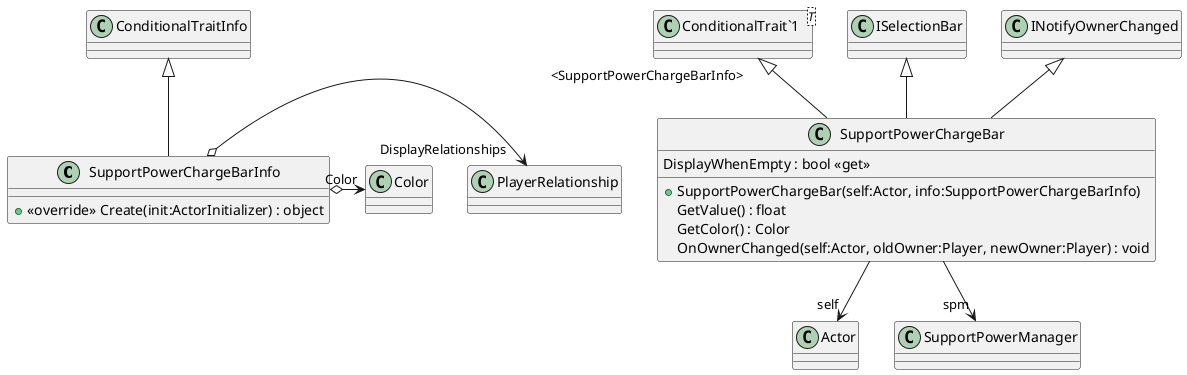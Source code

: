 @startuml
class SupportPowerChargeBarInfo {
    + <<override>> Create(init:ActorInitializer) : object
}
class SupportPowerChargeBar {
    + SupportPowerChargeBar(self:Actor, info:SupportPowerChargeBarInfo)
    GetValue() : float
    GetColor() : Color
    DisplayWhenEmpty : bool <<get>>
    OnOwnerChanged(self:Actor, oldOwner:Player, newOwner:Player) : void
}
class "ConditionalTrait`1"<T> {
}
ConditionalTraitInfo <|-- SupportPowerChargeBarInfo
SupportPowerChargeBarInfo o-> "DisplayRelationships" PlayerRelationship
SupportPowerChargeBarInfo o-> "Color" Color
"ConditionalTrait`1" "<SupportPowerChargeBarInfo>" <|-- SupportPowerChargeBar
ISelectionBar <|-- SupportPowerChargeBar
INotifyOwnerChanged <|-- SupportPowerChargeBar
SupportPowerChargeBar --> "self" Actor
SupportPowerChargeBar --> "spm" SupportPowerManager
@enduml
